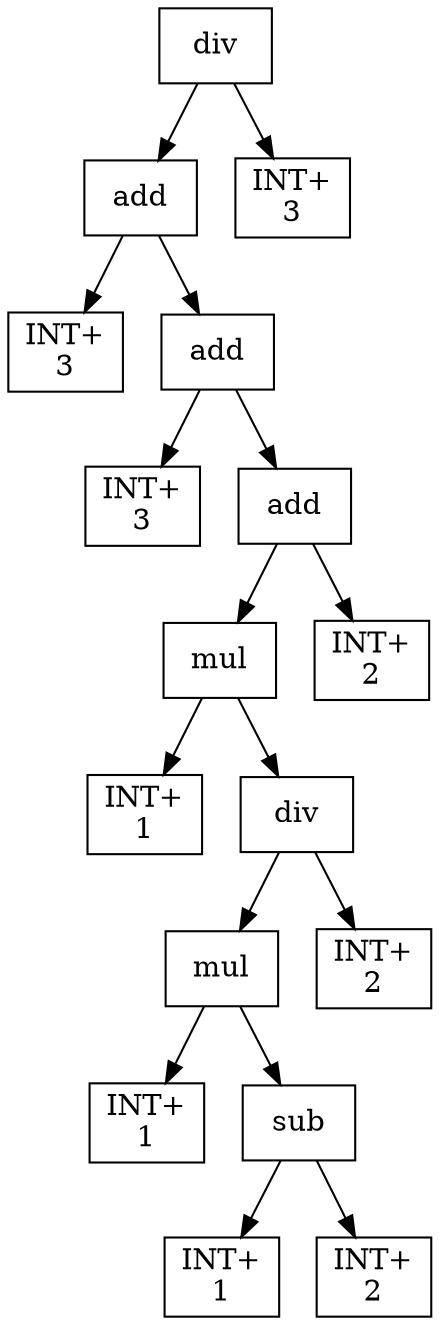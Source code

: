 digraph expr {
  node [shape=box];
  n1 [label="div"];
  n2 [label="add"];
  n3 [label="INT+\n3"];
  n4 [label="add"];
  n5 [label="INT+\n3"];
  n6 [label="add"];
  n7 [label="mul"];
  n8 [label="INT+\n1"];
  n9 [label="div"];
  n10 [label="mul"];
  n11 [label="INT+\n1"];
  n12 [label="sub"];
  n13 [label="INT+\n1"];
  n14 [label="INT+\n2"];
  n12 -> n13;
  n12 -> n14;
  n10 -> n11;
  n10 -> n12;
  n15 [label="INT+\n2"];
  n9 -> n10;
  n9 -> n15;
  n7 -> n8;
  n7 -> n9;
  n16 [label="INT+\n2"];
  n6 -> n7;
  n6 -> n16;
  n4 -> n5;
  n4 -> n6;
  n2 -> n3;
  n2 -> n4;
  n17 [label="INT+\n3"];
  n1 -> n2;
  n1 -> n17;
}
